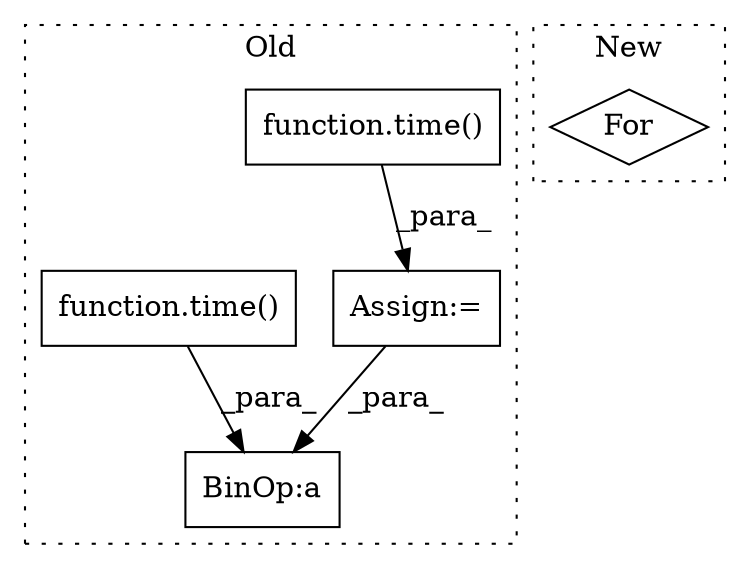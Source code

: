 digraph G {
subgraph cluster0 {
1 [label="function.time()" a="75" s="3743" l="6" shape="box"];
3 [label="BinOp:a" a="82" s="3774" l="3" shape="box"];
4 [label="function.time()" a="75" s="3768" l="6" shape="box"];
5 [label="Assign:=" a="68" s="3740" l="3" shape="box"];
label = "Old";
style="dotted";
}
subgraph cluster1 {
2 [label="For" a="107" s="3683,3700" l="4,18" shape="diamond"];
label = "New";
style="dotted";
}
1 -> 5 [label="_para_"];
4 -> 3 [label="_para_"];
5 -> 3 [label="_para_"];
}